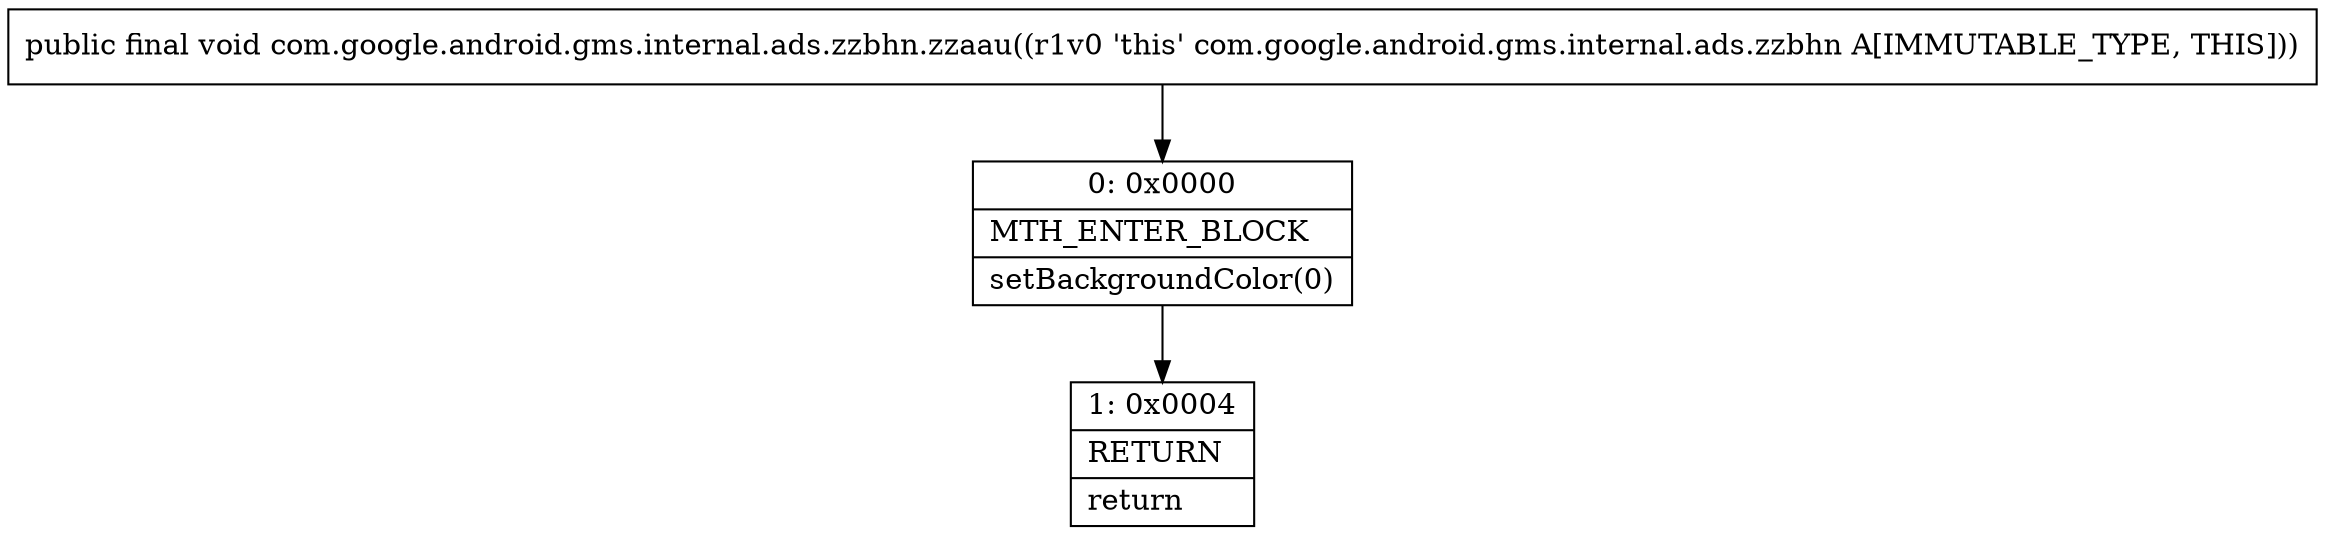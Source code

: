 digraph "CFG forcom.google.android.gms.internal.ads.zzbhn.zzaau()V" {
Node_0 [shape=record,label="{0\:\ 0x0000|MTH_ENTER_BLOCK\l|setBackgroundColor(0)\l}"];
Node_1 [shape=record,label="{1\:\ 0x0004|RETURN\l|return\l}"];
MethodNode[shape=record,label="{public final void com.google.android.gms.internal.ads.zzbhn.zzaau((r1v0 'this' com.google.android.gms.internal.ads.zzbhn A[IMMUTABLE_TYPE, THIS])) }"];
MethodNode -> Node_0;
Node_0 -> Node_1;
}

